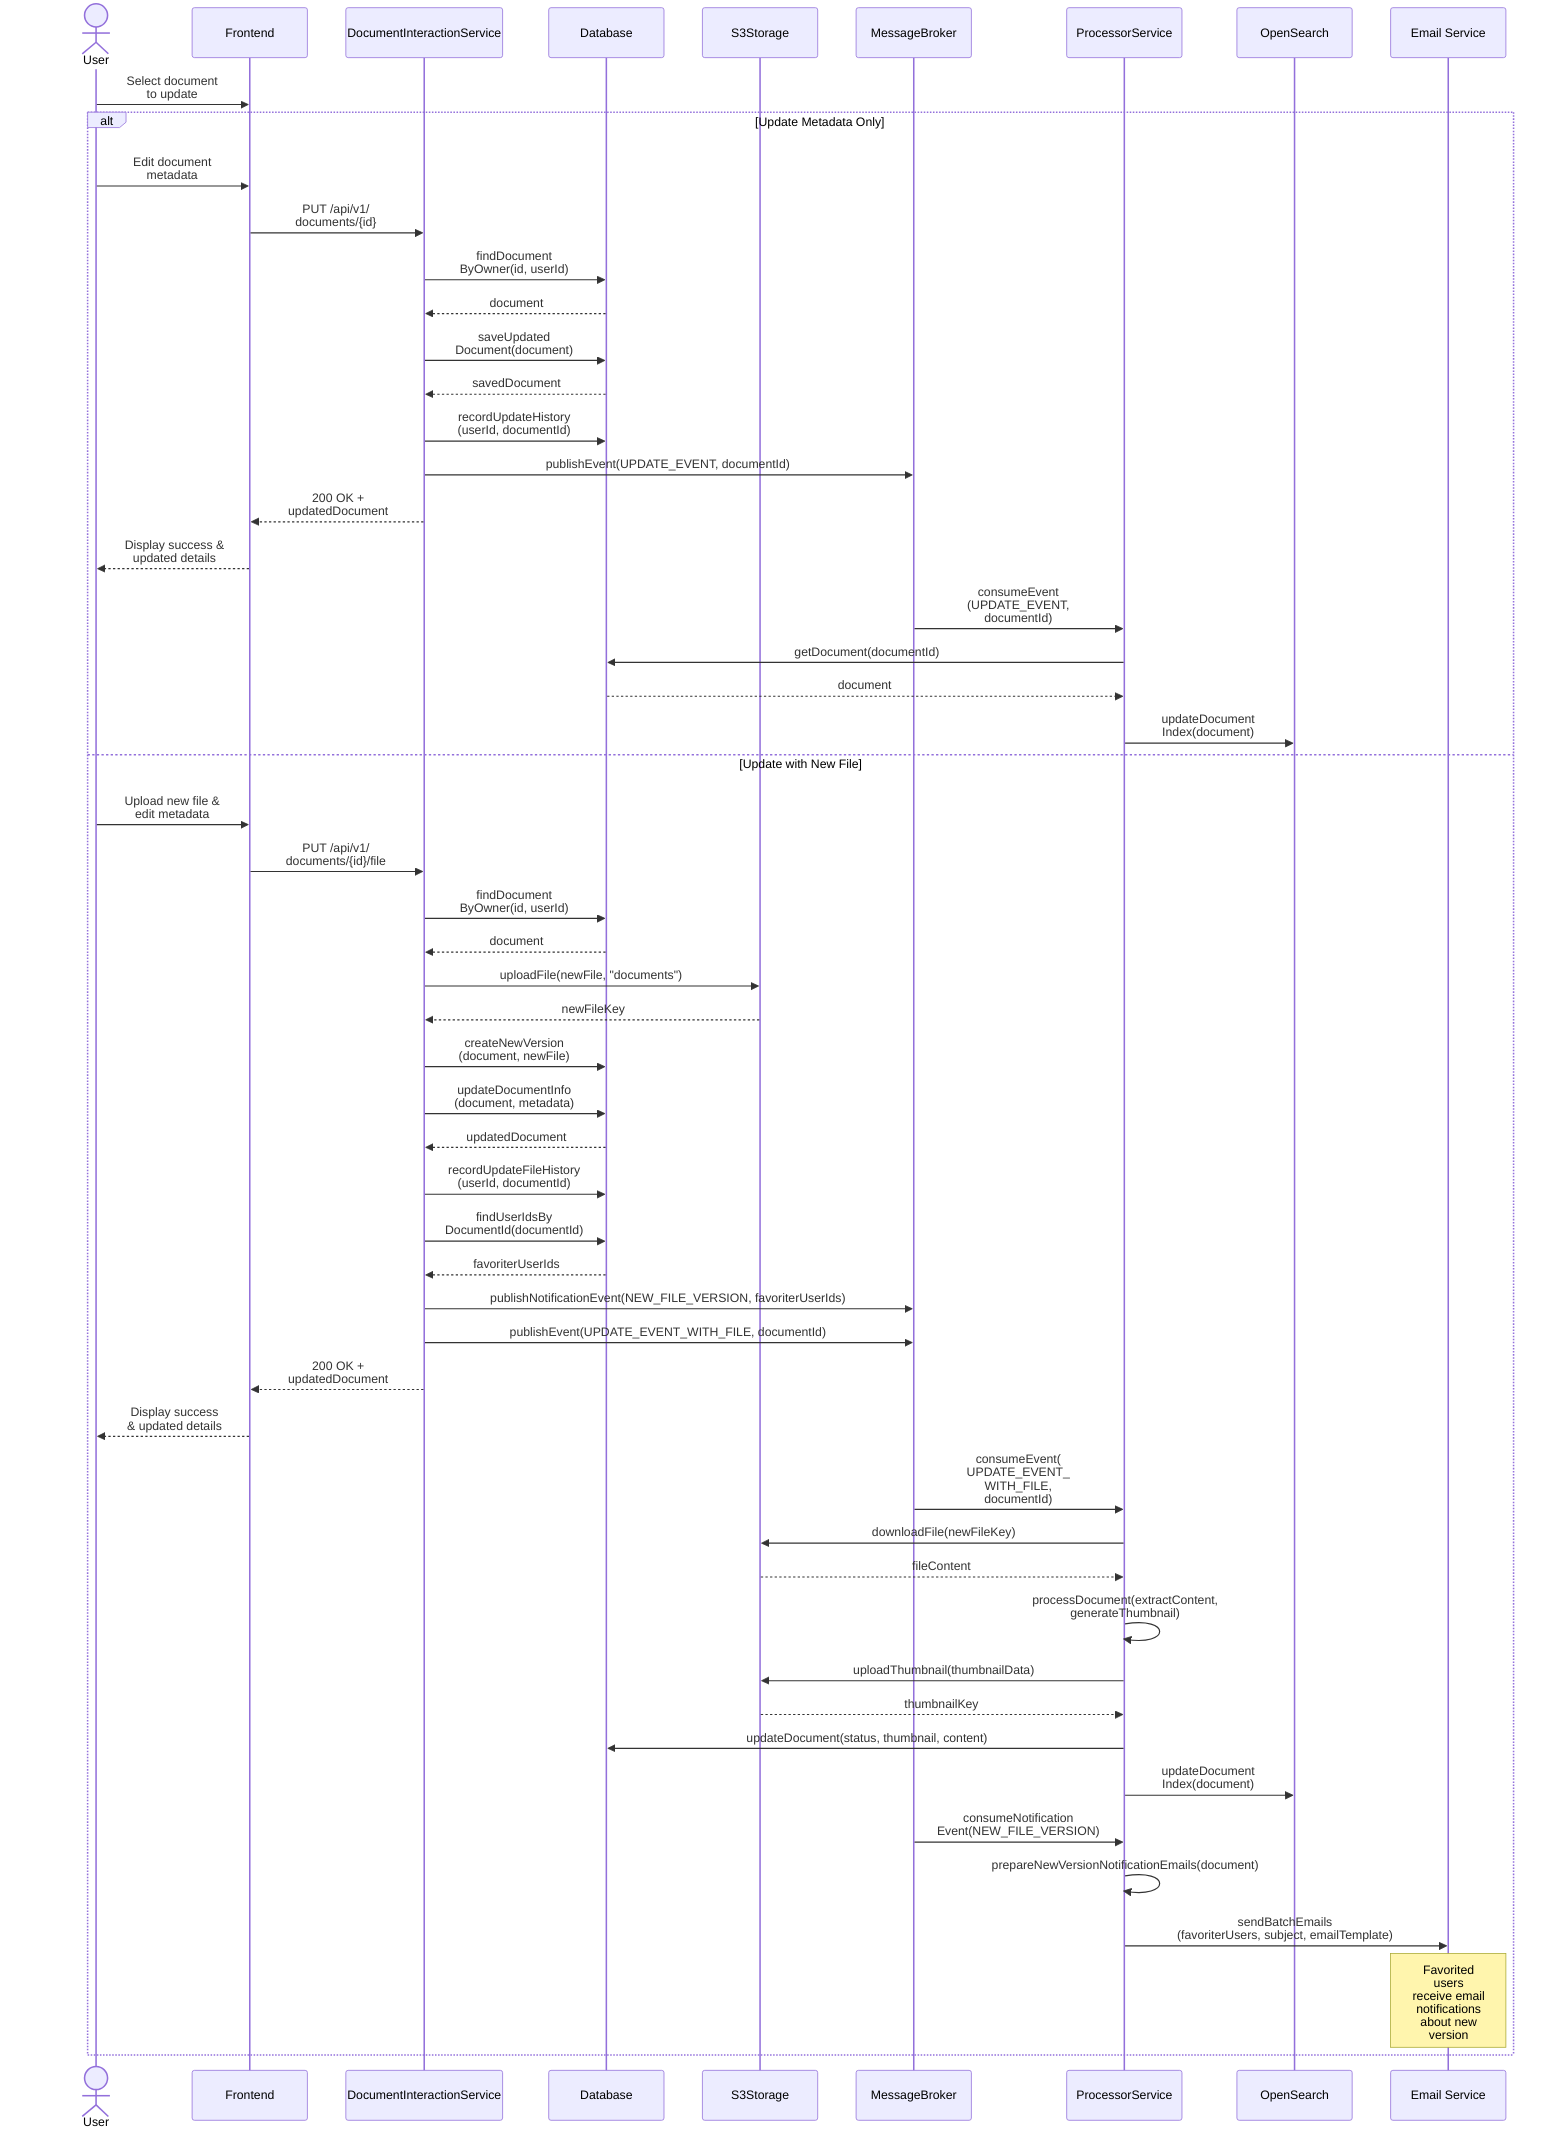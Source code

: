 sequenceDiagram
    actor User
    participant Frontend
    participant DIS as DocumentInteractionService
    participant DB as Database
    participant S3 as S3Storage
    participant MQ as MessageBroker
    participant PS as ProcessorService
    participant OS as OpenSearch
    participant ES as Email Service

    User->>Frontend: Select document <br> to update

    alt Update Metadata Only
        User->>Frontend: Edit document <br> metadata
        Frontend->>DIS: PUT /api/v1/<br>documents/{id}

        DIS->>DB: findDocument<br>ByOwner(id, userId)
        DB-->>DIS: document

        DIS->>DB: saveUpdated<br>Document(document)
        DB-->>DIS: savedDocument

        DIS->>DB: recordUpdateHistory<br>(userId, documentId)
        DIS->>MQ: publishEvent(UPDATE_EVENT, documentId)

        DIS-->>Frontend: 200 OK + <br> updatedDocument
        Frontend-->>User: Display success &<br> updated details

        MQ->>PS: consumeEvent<br>(UPDATE_EVENT,<br> documentId)
        PS->>DB: getDocument(documentId)
        DB-->>PS: document

        PS->>OS: updateDocument<br>Index(document)
    else Update with New File
        User->>Frontend: Upload new file & <br> edit metadata
        Frontend->>DIS: PUT /api/v1/<br>documents/{id}/file

        DIS->>DB: findDocument<br>ByOwner(id, userId)
        DB-->>DIS: document

        DIS->>S3: uploadFile(newFile, "documents")
        S3-->>DIS: newFileKey

        DIS->>DB: createNewVersion<br>(document, newFile)
        DIS->>DB: updateDocumentInfo<br>(document, metadata)
        DB-->>DIS: updatedDocument

        DIS->>DB: recordUpdateFileHistory<br>(userId, documentId)

    %% Notification flow for new file version
        DIS->>DB: findUserIdsBy<br>DocumentId(documentId)
        DB-->>DIS: favoriterUserIds
        DIS->>MQ: publishNotificationEvent(NEW_FILE_VERSION, favoriterUserIds)

        DIS->>MQ: publishEvent(UPDATE_EVENT_WITH_FILE, documentId)

        DIS-->>Frontend: 200 OK + <br> updatedDocument
        Frontend-->>User: Display success <br> & updated details

    %% Process new file version
        MQ->>PS: consumeEvent(<br>UPDATE_EVENT_<br>WITH_FILE,<br> documentId)
        PS->>S3: downloadFile(newFileKey)
        S3-->>PS: fileContent

        PS->>PS: processDocument(extractContent, <br> generateThumbnail)
        PS->>S3: uploadThumbnail(thumbnailData)
        S3-->>PS: thumbnailKey

        PS->>DB: updateDocument(status, thumbnail, content)
        PS->>OS: updateDocument<br>Index(document)

    %% Email notification processing
        MQ->>PS: consumeNotification<br>Event(NEW_FILE_VERSION)
        PS->>PS: prepareNewVersionNotificationEmails(document)

        PS->>ES: sendBatchEmails<br>(favoriterUsers, subject, emailTemplate)
        Note over ES: Favorited <br> users <br>receive email <br> notifications <br>about new <br> version
    end